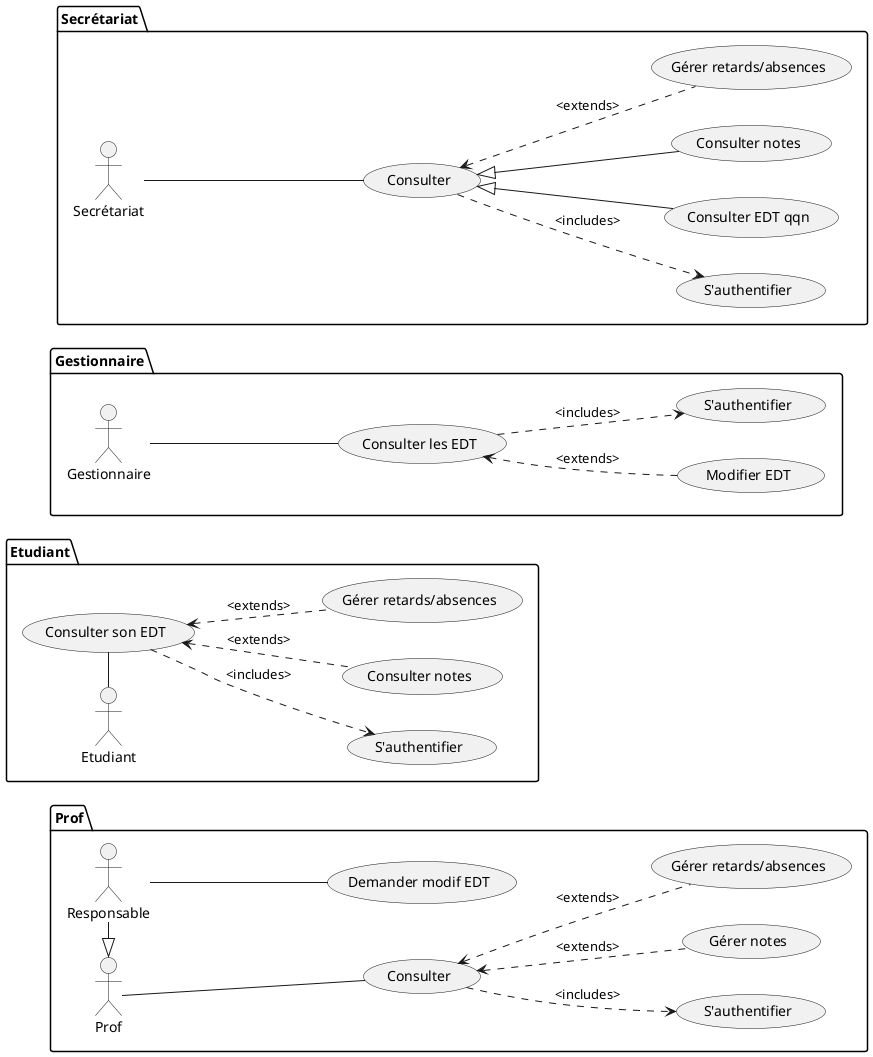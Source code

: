 @startuml Diagramme de cas d'utilisation
left to right direction


package Gestionnaire {
   :Gestionnaire: as G
   usecase "Modifier EDT" as editedt
   usecase "S'authentifier" as authentifierg
   usecase "Consulter les EDT" as consulterg



   G -- consulterg
   consulterg ..> authentifierg : "<includes>"
   consulterg <..  editedt : "<extends>"

    
}


package Prof {
   :Prof: as P

   usecase "Consulter" as consulterp
   usecase "S'authentifier" as authentifierp

   usecase "Gérer notes" as notesp
   usecase "Gérer retards/absences" as trucsp

   P -down- consulterp

   consulterp ..> authentifierp : "<includes>"
   consulterp <.. trucsp : "<extends>"
   consulterp <.. notesp : "<extends>"


   :Responsable: as R
	R -left-|> P
	usecase "Demander modif EDT" as askmodif
	R -down- askmodif


}




package Etudiant {
   :Etudiant: as E

   usecase "Consulter son EDT" as consultere
   usecase "S'authentifier" as authentifiere
   usecase "Consulter notes" as seenotese
   usecase "Gérer retards/absences" as trucse


   E - consultere
   consultere ..> authentifiere : "<includes>"
   consultere <.. seenotese : "<extends>"
   consultere <.. trucse : "<extends>"
  
}


package Secrétariat {
   :Secrétariat: as S

   usecase "Consulter" as Consulters
   usecase "S'authentifier" as authentifiers
   usecase "Consulter EDT qqn" as consultqqns
   usecase "Consulter notes" as seenotess
   usecase "Gérer retards/absences" as trucss

   S -down- Consulters
   Consulters ..> authentifiers : "<includes>"
   Consulters <|-- consultqqns
   Consulters <|-- seenotess
   Consulters <.. trucss : "<extends>"

}


@enduml




' Scenario nominal / User Stories

' USE CASE : Authentification
' 	L'utilisateur selectionne se connecter
' 	L'utilisateur s'authentifie
' 	Le systeme valide l'authentification

' USE CASE : Consultation edt (etudiant)
' 	UC Authentification
' 	L'étudiant selectionne emploi du temps
' 	Le système affiche l'emploi du temps de la promo de l'étudiant

' USE CASE : Consultation edt (gestionnaire)
' 	UC Authentification
' 	Le gestionnaire selectionne une promo parmi la liste des promos
' 	Le système affiche l'emploi du temps de la promo choisie

' USE CASE : Mettre a jour l'emploi du temps
' 	UC Consultation edt (gestionnaire)
' 	Le gestionnaire selectionne modification d'emploi du temps
' 	Le systeme passe en mode editeur d'emploi du temps
' 	ALTERNATIVE 1:
'         	Le gestionnaire modifie les propriétés du cours (heure, date, salle, prof)
' 	ALTERNATIVE 2:
'         	Le gestionnaire créer un cours dans un créneau disponible
' 	Le système valide la mise à jour

' USE CASE : Consultation notes
' 	UC Authentification
' 	L'étudiant selectionne notes
' 	Le système affiche les notes de l'eleve
	

